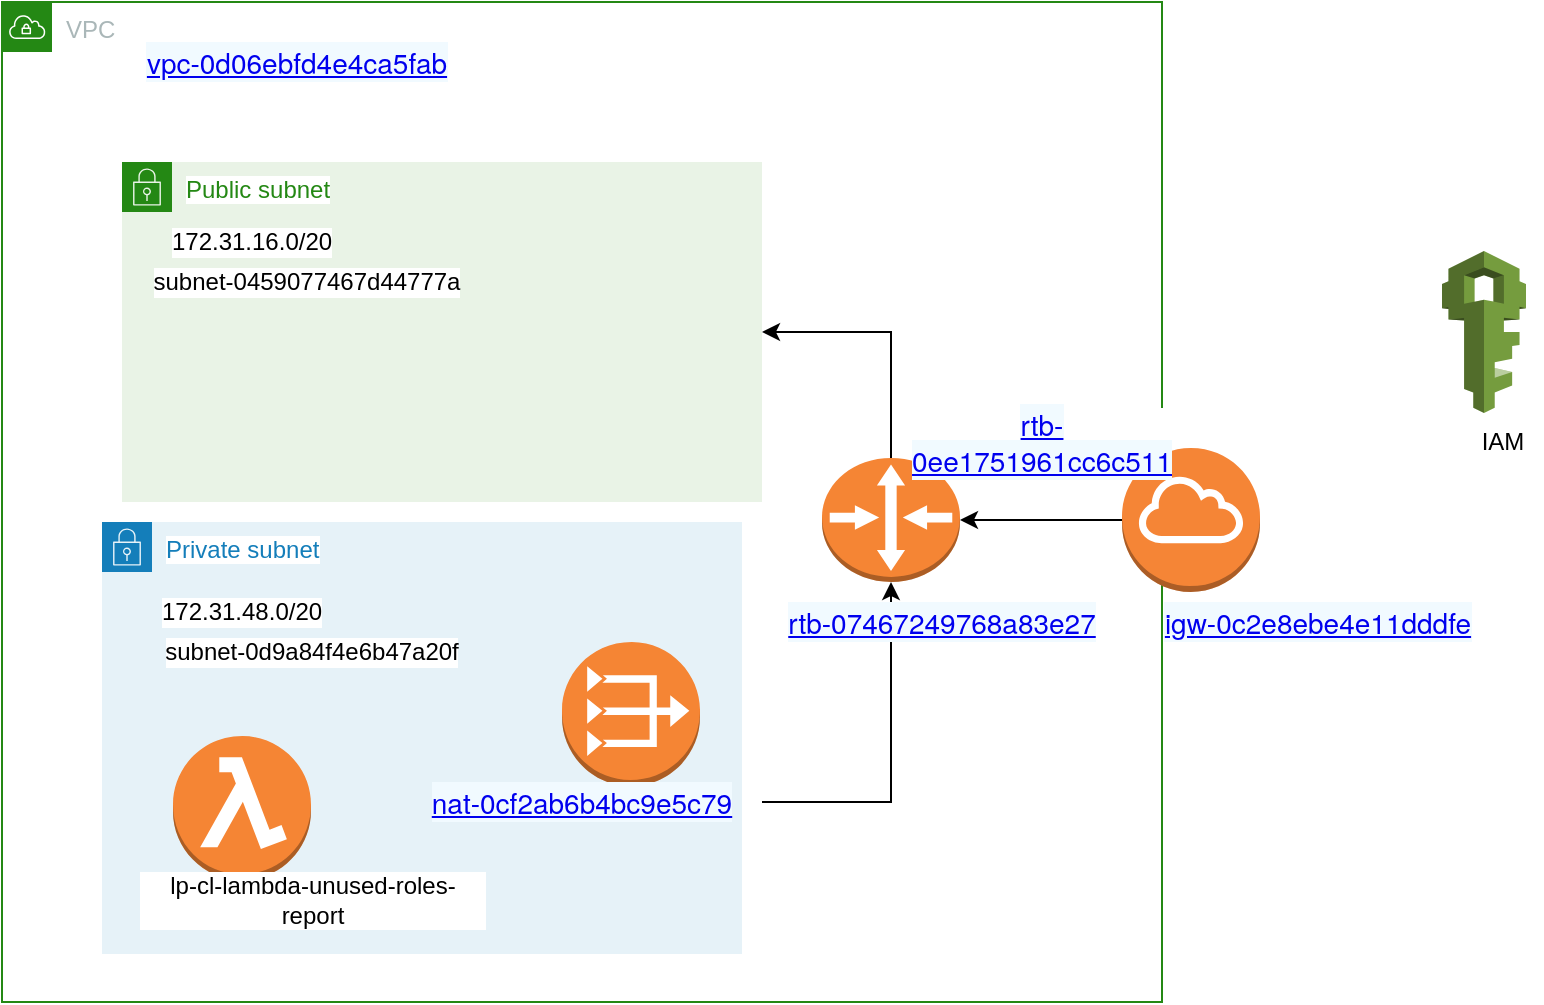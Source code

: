 <mxfile version="14.7.6" type="github">
  <diagram id="Ht1M8jgEwFfnCIfOTk4-" name="Page-1">
    <mxGraphModel dx="1117" dy="623" grid="1" gridSize="10" guides="1" tooltips="1" connect="1" arrows="1" fold="1" page="1" pageScale="1" pageWidth="1169" pageHeight="827" math="0" shadow="0">
      <root>
        <mxCell id="0" />
        <mxCell id="1" parent="0" />
        <mxCell id="drdZa8tH5BkG_M7NMPW4-10" value="VPC" style="points=[[0,0],[0.25,0],[0.5,0],[0.75,0],[1,0],[1,0.25],[1,0.5],[1,0.75],[1,1],[0.75,1],[0.5,1],[0.25,1],[0,1],[0,0.75],[0,0.5],[0,0.25]];outlineConnect=0;gradientColor=none;html=1;whiteSpace=wrap;fontSize=12;fontStyle=0;shape=mxgraph.aws4.group;grIcon=mxgraph.aws4.group_vpc;strokeColor=#248814;fillColor=none;verticalAlign=top;align=left;spacingLeft=30;fontColor=#AAB7B8;dashed=0;labelBackgroundColor=#ffffff;" vertex="1" parent="1">
          <mxGeometry x="30" y="10" width="580" height="500" as="geometry" />
        </mxCell>
        <mxCell id="drdZa8tH5BkG_M7NMPW4-11" value="Public subnet" style="points=[[0,0],[0.25,0],[0.5,0],[0.75,0],[1,0],[1,0.25],[1,0.5],[1,0.75],[1,1],[0.75,1],[0.5,1],[0.25,1],[0,1],[0,0.75],[0,0.5],[0,0.25]];outlineConnect=0;gradientColor=none;html=1;whiteSpace=wrap;fontSize=12;fontStyle=0;shape=mxgraph.aws4.group;grIcon=mxgraph.aws4.group_security_group;grStroke=0;strokeColor=#248814;fillColor=#E9F3E6;verticalAlign=top;align=left;spacingLeft=30;fontColor=#248814;dashed=0;labelBackgroundColor=#ffffff;" vertex="1" parent="1">
          <mxGeometry x="90" y="90" width="320" height="170" as="geometry" />
        </mxCell>
        <mxCell id="drdZa8tH5BkG_M7NMPW4-14" value="Private subnet" style="points=[[0,0],[0.25,0],[0.5,0],[0.75,0],[1,0],[1,0.25],[1,0.5],[1,0.75],[1,1],[0.75,1],[0.5,1],[0.25,1],[0,1],[0,0.75],[0,0.5],[0,0.25]];outlineConnect=0;gradientColor=none;html=1;whiteSpace=wrap;fontSize=12;fontStyle=0;shape=mxgraph.aws4.group;grIcon=mxgraph.aws4.group_security_group;grStroke=0;strokeColor=#147EBA;fillColor=#E6F2F8;verticalAlign=top;align=left;spacingLeft=30;fontColor=#147EBA;dashed=0;labelBackgroundColor=#ffffff;" vertex="1" parent="1">
          <mxGeometry x="80" y="270" width="320" height="216" as="geometry" />
        </mxCell>
        <mxCell id="drdZa8tH5BkG_M7NMPW4-15" value="172.31.16.0/20" style="text;html=1;strokeColor=none;fillColor=none;align=center;verticalAlign=middle;whiteSpace=wrap;rounded=0;labelBackgroundColor=#ffffff;fontColor=none;" vertex="1" parent="1">
          <mxGeometry x="135" y="120" width="40" height="20" as="geometry" />
        </mxCell>
        <mxCell id="drdZa8tH5BkG_M7NMPW4-16" value="172.31.48.0/20" style="text;html=1;strokeColor=none;fillColor=none;align=center;verticalAlign=middle;whiteSpace=wrap;rounded=0;labelBackgroundColor=#ffffff;fontColor=none;" vertex="1" parent="1">
          <mxGeometry x="130" y="305" width="40" height="20" as="geometry" />
        </mxCell>
        <mxCell id="drdZa8tH5BkG_M7NMPW4-17" value="&lt;a href=&quot;https://console.amazonaws-us-gov.com/vpc/home?region=us-gov-west-1#VpcDetails:VpcId=vpc-0d06ebfd4e4ca5fab&quot; target=&quot;_top&quot; style=&quot;background-color: rgb(241 , 250 , 255) ; font-family: &amp;#34;amazon ember&amp;#34; , &amp;#34;helvetica neue&amp;#34; , &amp;#34;roboto&amp;#34; , &amp;#34;arial&amp;#34; , sans-serif ; font-size: 14px&quot;&gt;vpc-0d06ebfd4e4ca5fab&lt;/a&gt;" style="text;html=1;strokeColor=none;fillColor=none;align=center;verticalAlign=middle;whiteSpace=wrap;rounded=0;labelBackgroundColor=#ffffff;fontColor=none;" vertex="1" parent="1">
          <mxGeometry x="90" y="30" width="175" height="20" as="geometry" />
        </mxCell>
        <mxCell id="drdZa8tH5BkG_M7NMPW4-18" value="subnet-0459077467d44777a" style="text;html=1;strokeColor=none;fillColor=none;align=center;verticalAlign=middle;whiteSpace=wrap;rounded=0;labelBackgroundColor=#ffffff;fontColor=none;" vertex="1" parent="1">
          <mxGeometry x="90" y="140" width="185" height="20" as="geometry" />
        </mxCell>
        <mxCell id="drdZa8tH5BkG_M7NMPW4-19" value="subnet-0d9a84f4e6b47a20f" style="text;html=1;strokeColor=none;fillColor=none;align=center;verticalAlign=middle;whiteSpace=wrap;rounded=0;labelBackgroundColor=#ffffff;fontColor=none;" vertex="1" parent="1">
          <mxGeometry x="90" y="325" width="190" height="20" as="geometry" />
        </mxCell>
        <mxCell id="drdZa8tH5BkG_M7NMPW4-28" style="edgeStyle=orthogonalEdgeStyle;rounded=0;orthogonalLoop=1;jettySize=auto;html=1;exitX=0;exitY=0.5;exitDx=0;exitDy=0;exitPerimeter=0;entryX=1;entryY=0.5;entryDx=0;entryDy=0;entryPerimeter=0;fontColor=none;" edge="1" parent="1" source="drdZa8tH5BkG_M7NMPW4-20" target="drdZa8tH5BkG_M7NMPW4-24">
          <mxGeometry relative="1" as="geometry" />
        </mxCell>
        <mxCell id="drdZa8tH5BkG_M7NMPW4-20" value="" style="outlineConnect=0;dashed=0;verticalLabelPosition=bottom;verticalAlign=top;align=center;html=1;shape=mxgraph.aws3.internet_gateway;fillColor=#F58536;gradientColor=none;labelBackgroundColor=#ffffff;fontColor=none;" vertex="1" parent="1">
          <mxGeometry x="590" y="233" width="69" height="72" as="geometry" />
        </mxCell>
        <mxCell id="drdZa8tH5BkG_M7NMPW4-21" value="&lt;a href=&quot;https://console.amazonaws-us-gov.com/vpc/home?region=us-gov-west-1#InternetGateway:internetGatewayId=igw-0c2e8ebe4e11dddfe&quot; target=&quot;_top&quot; style=&quot;background-color: rgb(241 , 250 , 255) ; font-family: &amp;#34;amazon ember&amp;#34; , &amp;#34;helvetica neue&amp;#34; , &amp;#34;roboto&amp;#34; , &amp;#34;arial&amp;#34; , sans-serif ; font-size: 14px&quot;&gt;igw-0c2e8ebe4e11dddfe&lt;/a&gt;" style="text;html=1;strokeColor=none;fillColor=none;align=center;verticalAlign=middle;whiteSpace=wrap;rounded=0;labelBackgroundColor=#ffffff;fontColor=none;" vertex="1" parent="1">
          <mxGeometry x="604.5" y="310" width="165.5" height="20" as="geometry" />
        </mxCell>
        <mxCell id="drdZa8tH5BkG_M7NMPW4-22" value="" style="outlineConnect=0;dashed=0;verticalLabelPosition=bottom;verticalAlign=top;align=center;html=1;shape=mxgraph.aws3.vpc_nat_gateway;fillColor=#F58534;gradientColor=none;labelBackgroundColor=#ffffff;fontColor=none;" vertex="1" parent="1">
          <mxGeometry x="310" y="330" width="69" height="72" as="geometry" />
        </mxCell>
        <mxCell id="drdZa8tH5BkG_M7NMPW4-23" value="&lt;a href=&quot;https://console.amazonaws-us-gov.com/vpc/home?region=us-gov-west-1#NatGatewayDetails:natGatewayId=nat-0cf2ab6b4bc9e5c79&quot; target=&quot;_top&quot; style=&quot;background-color: rgb(241 , 250 , 255) ; font-family: &amp;#34;amazon ember&amp;#34; , &amp;#34;helvetica neue&amp;#34; , &amp;#34;roboto&amp;#34; , &amp;#34;arial&amp;#34; , sans-serif ; font-size: 14px&quot;&gt;nat-0cf2ab6b4bc9e5c79&lt;/a&gt;" style="text;html=1;strokeColor=none;fillColor=none;align=center;verticalAlign=middle;whiteSpace=wrap;rounded=0;labelBackgroundColor=#ffffff;fontColor=none;" vertex="1" parent="1">
          <mxGeometry x="230" y="400" width="180" height="20" as="geometry" />
        </mxCell>
        <mxCell id="drdZa8tH5BkG_M7NMPW4-25" style="edgeStyle=orthogonalEdgeStyle;rounded=0;orthogonalLoop=1;jettySize=auto;html=1;exitX=0.5;exitY=0;exitDx=0;exitDy=0;exitPerimeter=0;entryX=1;entryY=0.5;entryDx=0;entryDy=0;fontColor=none;" edge="1" parent="1" source="drdZa8tH5BkG_M7NMPW4-24" target="drdZa8tH5BkG_M7NMPW4-11">
          <mxGeometry relative="1" as="geometry" />
        </mxCell>
        <mxCell id="drdZa8tH5BkG_M7NMPW4-27" style="edgeStyle=orthogonalEdgeStyle;rounded=0;orthogonalLoop=1;jettySize=auto;html=1;fontColor=none;entryX=0.5;entryY=1;entryDx=0;entryDy=0;entryPerimeter=0;" edge="1" parent="1" source="drdZa8tH5BkG_M7NMPW4-23" target="drdZa8tH5BkG_M7NMPW4-24">
          <mxGeometry relative="1" as="geometry">
            <mxPoint x="410" y="440" as="targetPoint" />
          </mxGeometry>
        </mxCell>
        <mxCell id="drdZa8tH5BkG_M7NMPW4-24" value="" style="outlineConnect=0;dashed=0;verticalLabelPosition=bottom;verticalAlign=top;align=center;html=1;shape=mxgraph.aws3.router;fillColor=#F58534;gradientColor=none;labelBackgroundColor=#ffffff;fontColor=none;" vertex="1" parent="1">
          <mxGeometry x="440" y="238" width="69" height="62" as="geometry" />
        </mxCell>
        <mxCell id="drdZa8tH5BkG_M7NMPW4-30" value="&lt;a href=&quot;https://console.amazonaws-us-gov.com/vpc/home?region=us-gov-west-1#RouteTableDetails:RouteTableId=rtb-07467249768a83e27&quot; target=&quot;_top&quot; style=&quot;background-color: rgb(241 , 250 , 255) ; font-family: &amp;#34;amazon ember&amp;#34; , &amp;#34;helvetica neue&amp;#34; , &amp;#34;roboto&amp;#34; , &amp;#34;arial&amp;#34; , sans-serif ; font-size: 14px&quot;&gt;rtb-07467249768a83e27&lt;/a&gt;" style="text;html=1;strokeColor=none;fillColor=none;align=center;verticalAlign=middle;whiteSpace=wrap;rounded=0;labelBackgroundColor=#ffffff;fontColor=none;" vertex="1" parent="1">
          <mxGeometry x="390" y="310" width="220" height="20" as="geometry" />
        </mxCell>
        <mxCell id="drdZa8tH5BkG_M7NMPW4-31" value="&lt;a href=&quot;https://console.amazonaws-us-gov.com/vpc/home?region=us-gov-west-1#RouteTableDetails:RouteTableId=rtb-0ee1751961cc6c511&quot; target=&quot;_top&quot; style=&quot;background-color: rgb(241 , 250 , 255) ; font-family: &amp;#34;amazon ember&amp;#34; , &amp;#34;helvetica neue&amp;#34; , &amp;#34;roboto&amp;#34; , &amp;#34;arial&amp;#34; , sans-serif ; font-size: 14px&quot;&gt;rtb-0ee1751961cc6c511&lt;/a&gt;" style="text;html=1;strokeColor=none;fillColor=none;align=center;verticalAlign=middle;whiteSpace=wrap;rounded=0;labelBackgroundColor=#ffffff;fontColor=none;" vertex="1" parent="1">
          <mxGeometry x="530" y="220" width="40" height="20" as="geometry" />
        </mxCell>
        <mxCell id="drdZa8tH5BkG_M7NMPW4-33" value="" style="outlineConnect=0;dashed=0;verticalLabelPosition=bottom;verticalAlign=top;align=center;html=1;shape=mxgraph.aws3.lambda_function;fillColor=#F58534;gradientColor=none;labelBackgroundColor=#ffffff;fontColor=none;" vertex="1" parent="1">
          <mxGeometry x="115.5" y="377" width="69" height="72" as="geometry" />
        </mxCell>
        <mxCell id="drdZa8tH5BkG_M7NMPW4-34" value="lp-cl-lambda-unused-roles-report" style="text;html=1;strokeColor=none;fillColor=none;align=center;verticalAlign=middle;whiteSpace=wrap;rounded=0;labelBackgroundColor=#ffffff;fontColor=none;" vertex="1" parent="1">
          <mxGeometry x="97.75" y="449" width="174.5" height="20" as="geometry" />
        </mxCell>
        <mxCell id="drdZa8tH5BkG_M7NMPW4-35" value="" style="outlineConnect=0;dashed=0;verticalLabelPosition=bottom;verticalAlign=top;align=center;html=1;shape=mxgraph.aws3.iam;fillColor=#759C3E;gradientColor=none;labelBackgroundColor=#ffffff;fontColor=none;" vertex="1" parent="1">
          <mxGeometry x="750" y="134.5" width="42" height="81" as="geometry" />
        </mxCell>
        <mxCell id="drdZa8tH5BkG_M7NMPW4-36" value="IAM" style="text;html=1;align=center;verticalAlign=middle;resizable=0;points=[];autosize=1;strokeColor=none;fontColor=none;" vertex="1" parent="1">
          <mxGeometry x="760" y="220" width="40" height="20" as="geometry" />
        </mxCell>
      </root>
    </mxGraphModel>
  </diagram>
</mxfile>
